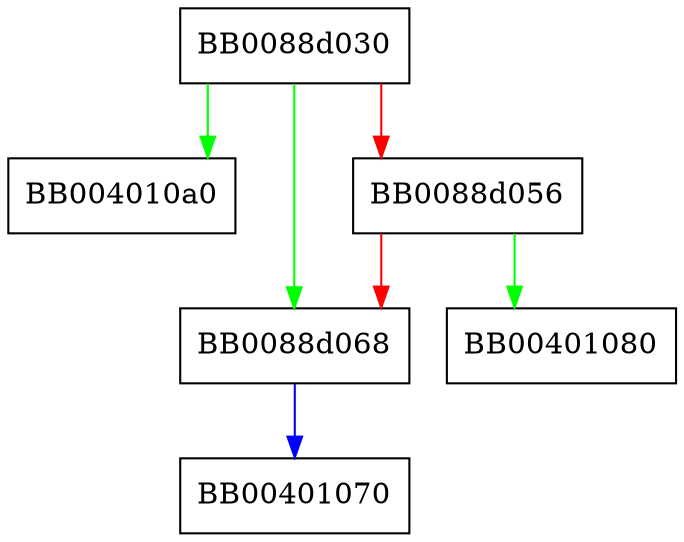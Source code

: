 digraph __strncpy_sse2 {
  node [shape="box"];
  graph [splines=ortho];
  BB0088d030 -> BB004010a0 [color="green"];
  BB0088d030 -> BB0088d068 [color="green"];
  BB0088d030 -> BB0088d056 [color="red"];
  BB0088d056 -> BB00401080 [color="green"];
  BB0088d056 -> BB0088d068 [color="red"];
  BB0088d068 -> BB00401070 [color="blue"];
}